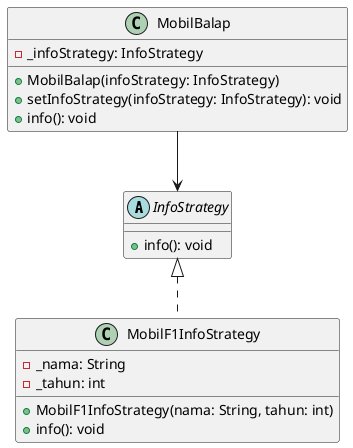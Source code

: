 @startuml

abstract class InfoStrategy {
  +info(): void
}

class MobilF1InfoStrategy {
  -_nama: String
  -_tahun: int
  +MobilF1InfoStrategy(nama: String, tahun: int)
  +info(): void
}

class MobilBalap {
  -_infoStrategy: InfoStrategy
  +MobilBalap(infoStrategy: InfoStrategy)
  +setInfoStrategy(infoStrategy: InfoStrategy): void
  +info(): void
}

InfoStrategy <|.. MobilF1InfoStrategy
MobilBalap --> InfoStrategy

@enduml
